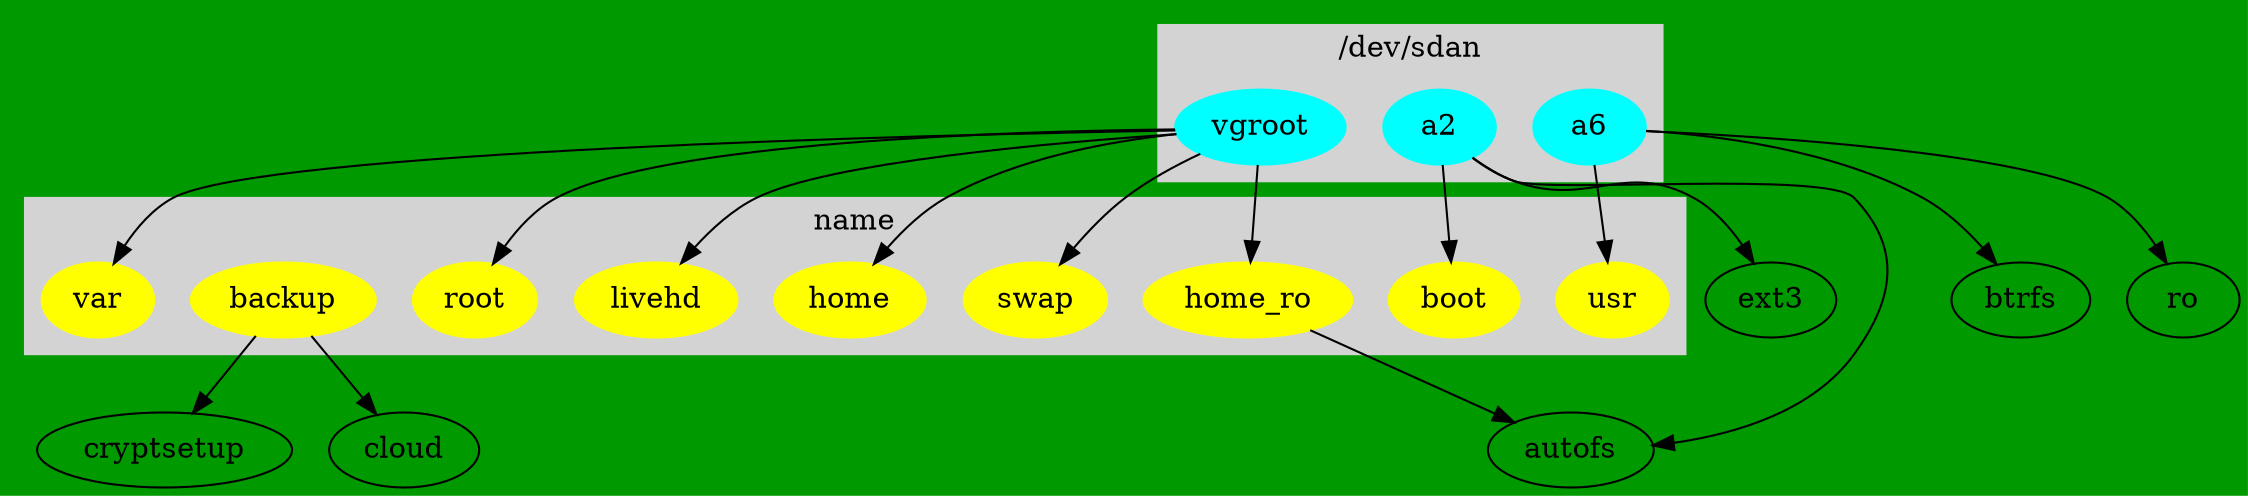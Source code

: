 // dot -Tpng  parted.dot -o line1.png
//  default ext4
digraph G {
  bgcolor ="#009900";

	subgraph cluster_0 {
		style=filled;
		color=lightgrey;
		node [style=filled,color=cyan];
		a2 ;
                vgroot;
                a6;
		label = "/dev/sdan";
	}

	subgraph cluster_2 {
		style=filled;
		color=lightgrey;
		node [style=filled,color=yellow];
		boot;
		backup;
                livehd;
		root ;
                usr;
                var;
		swap;
		home;
                home_ro;
		label = "name";
	}

	a2 -> boot;
	a2 -> ext3;
	a2 -> autofs;
        vgroot -> swap ;
        vgroot -> root ;
        vgroot -> var ;
        vgroot -> home;
        vgroot ->livehd;
        vgroot ->home_ro;
        home_ro->autofs;
        a6 -> usr ;
        a6 ->btrfs;
        a6 ->ro;
        backup -> cryptsetup;
        backup -> cloud;
}
